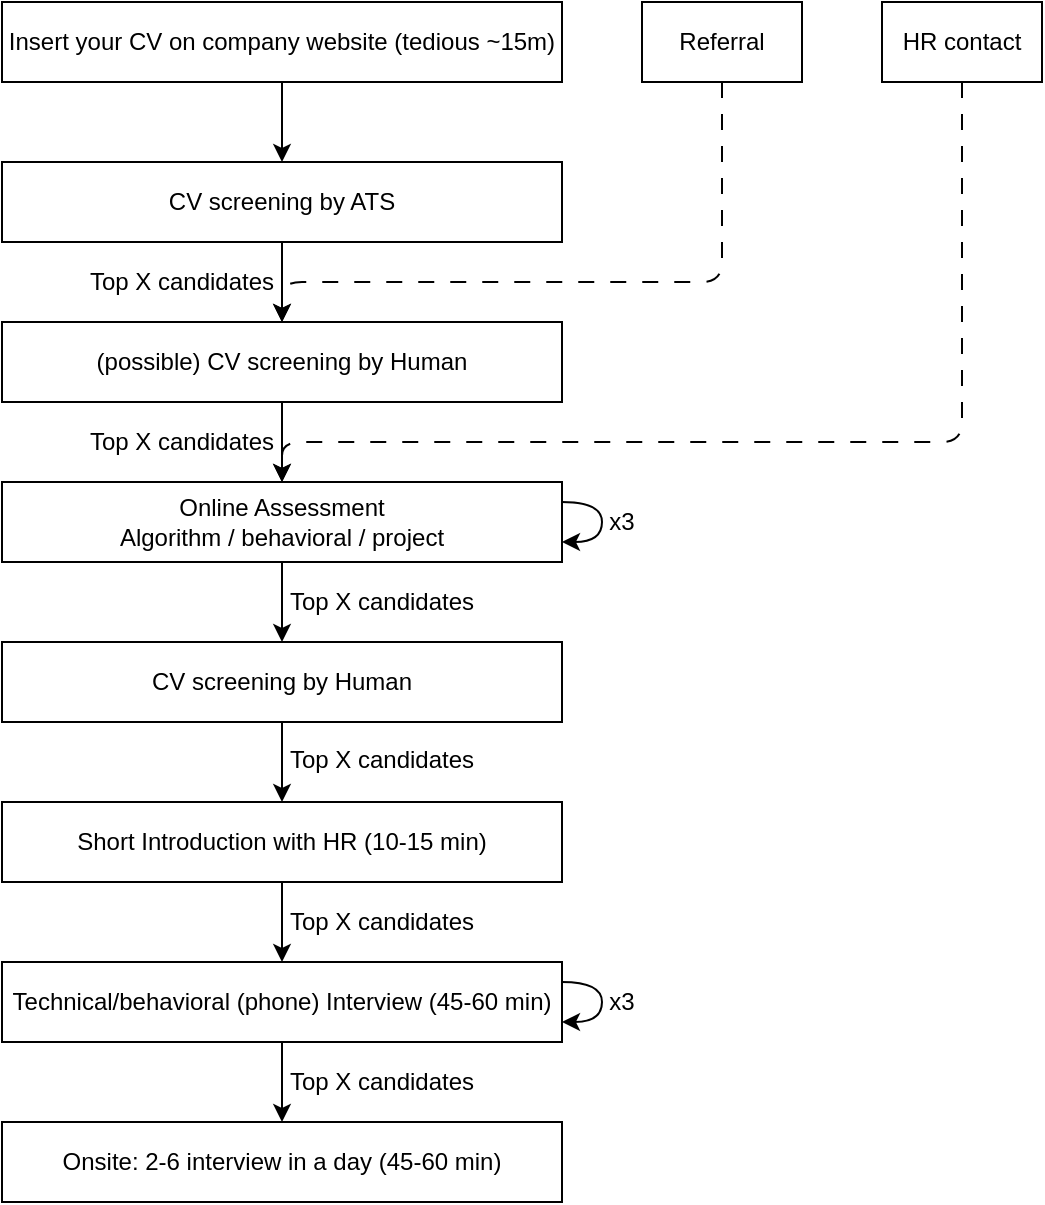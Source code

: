 <mxfile version="21.1.2" type="device">
  <diagram name="Pagina-1" id="lGb0KnOHSSYc2SH0zW3O">
    <mxGraphModel dx="685" dy="365" grid="1" gridSize="10" guides="1" tooltips="1" connect="1" arrows="1" fold="1" page="1" pageScale="1" pageWidth="827" pageHeight="1169" math="0" shadow="0">
      <root>
        <mxCell id="0" />
        <mxCell id="1" parent="0" />
        <mxCell id="AwERAYbp6y0lLwW9IT_0-45" style="edgeStyle=orthogonalEdgeStyle;rounded=0;orthogonalLoop=1;jettySize=auto;html=1;exitX=0.5;exitY=1;exitDx=0;exitDy=0;entryX=0.5;entryY=0;entryDx=0;entryDy=0;" edge="1" parent="1" source="AwERAYbp6y0lLwW9IT_0-13" target="AwERAYbp6y0lLwW9IT_0-44">
          <mxGeometry relative="1" as="geometry" />
        </mxCell>
        <mxCell id="AwERAYbp6y0lLwW9IT_0-13" value="CV screening by ATS" style="rounded=0;whiteSpace=wrap;html=1;" vertex="1" parent="1">
          <mxGeometry x="80" y="280" width="280" height="40" as="geometry" />
        </mxCell>
        <mxCell id="AwERAYbp6y0lLwW9IT_0-21" style="edgeStyle=orthogonalEdgeStyle;rounded=0;orthogonalLoop=1;jettySize=auto;html=1;exitX=0.5;exitY=1;exitDx=0;exitDy=0;entryX=0.5;entryY=0;entryDx=0;entryDy=0;" edge="1" parent="1" source="AwERAYbp6y0lLwW9IT_0-14" target="AwERAYbp6y0lLwW9IT_0-15">
          <mxGeometry relative="1" as="geometry" />
        </mxCell>
        <mxCell id="AwERAYbp6y0lLwW9IT_0-14" value="Online Assessment&lt;br&gt;Algorithm / behavioral / project" style="rounded=0;whiteSpace=wrap;html=1;" vertex="1" parent="1">
          <mxGeometry x="80" y="440" width="280" height="40" as="geometry" />
        </mxCell>
        <mxCell id="AwERAYbp6y0lLwW9IT_0-33" style="edgeStyle=orthogonalEdgeStyle;rounded=0;orthogonalLoop=1;jettySize=auto;html=1;exitX=0.5;exitY=1;exitDx=0;exitDy=0;entryX=0.5;entryY=0;entryDx=0;entryDy=0;" edge="1" parent="1" source="AwERAYbp6y0lLwW9IT_0-15" target="AwERAYbp6y0lLwW9IT_0-32">
          <mxGeometry relative="1" as="geometry" />
        </mxCell>
        <mxCell id="AwERAYbp6y0lLwW9IT_0-15" value="CV screening by Human" style="rounded=0;whiteSpace=wrap;html=1;" vertex="1" parent="1">
          <mxGeometry x="80" y="520" width="280" height="40" as="geometry" />
        </mxCell>
        <mxCell id="AwERAYbp6y0lLwW9IT_0-17" style="edgeStyle=orthogonalEdgeStyle;orthogonalLoop=1;jettySize=auto;html=1;exitX=1;exitY=0.25;exitDx=0;exitDy=0;entryX=1;entryY=0.75;entryDx=0;entryDy=0;curved=1;" edge="1" parent="1" source="AwERAYbp6y0lLwW9IT_0-14" target="AwERAYbp6y0lLwW9IT_0-14">
          <mxGeometry relative="1" as="geometry">
            <Array as="points">
              <mxPoint x="380" y="450" />
              <mxPoint x="380" y="470" />
            </Array>
          </mxGeometry>
        </mxCell>
        <mxCell id="AwERAYbp6y0lLwW9IT_0-18" value="x3" style="text;html=1;strokeColor=none;fillColor=none;align=center;verticalAlign=middle;whiteSpace=wrap;rounded=0;" vertex="1" parent="1">
          <mxGeometry x="380" y="450" width="20" height="20" as="geometry" />
        </mxCell>
        <mxCell id="AwERAYbp6y0lLwW9IT_0-25" value="Top X candidates" style="text;html=1;strokeColor=none;fillColor=none;align=center;verticalAlign=middle;whiteSpace=wrap;rounded=0;" vertex="1" parent="1">
          <mxGeometry x="120" y="410" width="100" height="20" as="geometry" />
        </mxCell>
        <mxCell id="AwERAYbp6y0lLwW9IT_0-26" value="Top X candidates" style="text;html=1;strokeColor=none;fillColor=none;align=center;verticalAlign=middle;whiteSpace=wrap;rounded=0;" vertex="1" parent="1">
          <mxGeometry x="220" y="490" width="100" height="20" as="geometry" />
        </mxCell>
        <mxCell id="AwERAYbp6y0lLwW9IT_0-31" style="edgeStyle=orthogonalEdgeStyle;rounded=0;orthogonalLoop=1;jettySize=auto;html=1;exitX=0.5;exitY=1;exitDx=0;exitDy=0;entryX=0.5;entryY=0;entryDx=0;entryDy=0;" edge="1" parent="1" source="AwERAYbp6y0lLwW9IT_0-30" target="AwERAYbp6y0lLwW9IT_0-13">
          <mxGeometry relative="1" as="geometry" />
        </mxCell>
        <mxCell id="AwERAYbp6y0lLwW9IT_0-30" value="Insert your CV on company website (tedious ~15m)" style="rounded=0;whiteSpace=wrap;html=1;" vertex="1" parent="1">
          <mxGeometry x="80" y="200" width="280" height="40" as="geometry" />
        </mxCell>
        <mxCell id="AwERAYbp6y0lLwW9IT_0-36" style="edgeStyle=orthogonalEdgeStyle;rounded=0;orthogonalLoop=1;jettySize=auto;html=1;exitX=0.5;exitY=1;exitDx=0;exitDy=0;entryX=0.5;entryY=0;entryDx=0;entryDy=0;" edge="1" parent="1" source="AwERAYbp6y0lLwW9IT_0-32" target="AwERAYbp6y0lLwW9IT_0-35">
          <mxGeometry relative="1" as="geometry" />
        </mxCell>
        <mxCell id="AwERAYbp6y0lLwW9IT_0-32" value="Short Introduction with HR (10-15 min)" style="rounded=0;whiteSpace=wrap;html=1;" vertex="1" parent="1">
          <mxGeometry x="80" y="600" width="280" height="40" as="geometry" />
        </mxCell>
        <mxCell id="AwERAYbp6y0lLwW9IT_0-34" value="Top X candidates" style="text;html=1;strokeColor=none;fillColor=none;align=center;verticalAlign=middle;whiteSpace=wrap;rounded=0;" vertex="1" parent="1">
          <mxGeometry x="220" y="569" width="100" height="20" as="geometry" />
        </mxCell>
        <mxCell id="AwERAYbp6y0lLwW9IT_0-39" style="edgeStyle=orthogonalEdgeStyle;orthogonalLoop=1;jettySize=auto;html=1;exitX=1;exitY=0.25;exitDx=0;exitDy=0;entryX=1;entryY=0.75;entryDx=0;entryDy=0;curved=1;" edge="1" parent="1" source="AwERAYbp6y0lLwW9IT_0-35" target="AwERAYbp6y0lLwW9IT_0-35">
          <mxGeometry relative="1" as="geometry">
            <mxPoint x="370" y="710" as="targetPoint" />
            <Array as="points">
              <mxPoint x="380" y="690" />
              <mxPoint x="380" y="710" />
            </Array>
          </mxGeometry>
        </mxCell>
        <mxCell id="AwERAYbp6y0lLwW9IT_0-56" style="edgeStyle=orthogonalEdgeStyle;rounded=0;orthogonalLoop=1;jettySize=auto;html=1;exitX=0.5;exitY=1;exitDx=0;exitDy=0;entryX=0.5;entryY=0;entryDx=0;entryDy=0;" edge="1" parent="1" source="AwERAYbp6y0lLwW9IT_0-35" target="AwERAYbp6y0lLwW9IT_0-55">
          <mxGeometry relative="1" as="geometry" />
        </mxCell>
        <mxCell id="AwERAYbp6y0lLwW9IT_0-35" value="Technical/behavioral (phone) Interview (45-60 min)" style="rounded=0;whiteSpace=wrap;html=1;" vertex="1" parent="1">
          <mxGeometry x="80" y="680" width="280" height="40" as="geometry" />
        </mxCell>
        <mxCell id="AwERAYbp6y0lLwW9IT_0-37" value="Top X candidates" style="text;html=1;strokeColor=none;fillColor=none;align=center;verticalAlign=middle;whiteSpace=wrap;rounded=0;" vertex="1" parent="1">
          <mxGeometry x="220" y="650" width="100" height="20" as="geometry" />
        </mxCell>
        <mxCell id="AwERAYbp6y0lLwW9IT_0-40" value="x3" style="text;html=1;strokeColor=none;fillColor=none;align=center;verticalAlign=middle;whiteSpace=wrap;rounded=0;" vertex="1" parent="1">
          <mxGeometry x="380" y="690" width="20" height="20" as="geometry" />
        </mxCell>
        <mxCell id="AwERAYbp6y0lLwW9IT_0-43" value="" style="endArrow=classic;html=1;rounded=1;entryX=0.5;entryY=0;entryDx=0;entryDy=0;dashed=1;dashPattern=8 8;exitX=0.5;exitY=1;exitDx=0;exitDy=0;" edge="1" parent="1" source="AwERAYbp6y0lLwW9IT_0-53" target="AwERAYbp6y0lLwW9IT_0-14">
          <mxGeometry width="50" height="50" relative="1" as="geometry">
            <mxPoint x="570" y="260" as="sourcePoint" />
            <mxPoint x="430" y="370" as="targetPoint" />
            <Array as="points">
              <mxPoint x="560" y="420" />
              <mxPoint x="220" y="420" />
            </Array>
          </mxGeometry>
        </mxCell>
        <mxCell id="AwERAYbp6y0lLwW9IT_0-46" style="edgeStyle=orthogonalEdgeStyle;rounded=0;orthogonalLoop=1;jettySize=auto;html=1;exitX=0.5;exitY=1;exitDx=0;exitDy=0;entryX=0.5;entryY=0;entryDx=0;entryDy=0;" edge="1" parent="1" source="AwERAYbp6y0lLwW9IT_0-44" target="AwERAYbp6y0lLwW9IT_0-14">
          <mxGeometry relative="1" as="geometry" />
        </mxCell>
        <mxCell id="AwERAYbp6y0lLwW9IT_0-44" value="(possible) CV screening by Human" style="rounded=0;whiteSpace=wrap;html=1;" vertex="1" parent="1">
          <mxGeometry x="80" y="360" width="280" height="40" as="geometry" />
        </mxCell>
        <mxCell id="AwERAYbp6y0lLwW9IT_0-47" value="Top X candidates" style="text;html=1;strokeColor=none;fillColor=none;align=center;verticalAlign=middle;whiteSpace=wrap;rounded=0;" vertex="1" parent="1">
          <mxGeometry x="120" y="330" width="100" height="20" as="geometry" />
        </mxCell>
        <mxCell id="AwERAYbp6y0lLwW9IT_0-54" style="edgeStyle=orthogonalEdgeStyle;rounded=1;orthogonalLoop=1;jettySize=auto;html=1;exitX=0.5;exitY=1;exitDx=0;exitDy=0;entryX=0.5;entryY=0;entryDx=0;entryDy=0;dashed=1;dashPattern=8 8;" edge="1" parent="1" source="AwERAYbp6y0lLwW9IT_0-52" target="AwERAYbp6y0lLwW9IT_0-44">
          <mxGeometry relative="1" as="geometry">
            <Array as="points">
              <mxPoint x="440" y="340" />
              <mxPoint x="220" y="340" />
            </Array>
          </mxGeometry>
        </mxCell>
        <mxCell id="AwERAYbp6y0lLwW9IT_0-52" value="Referral" style="rounded=0;whiteSpace=wrap;html=1;" vertex="1" parent="1">
          <mxGeometry x="400" y="200" width="80" height="40" as="geometry" />
        </mxCell>
        <mxCell id="AwERAYbp6y0lLwW9IT_0-53" value="HR contact" style="rounded=0;whiteSpace=wrap;html=1;" vertex="1" parent="1">
          <mxGeometry x="520" y="200" width="80" height="40" as="geometry" />
        </mxCell>
        <mxCell id="AwERAYbp6y0lLwW9IT_0-16" value="" style="shape=image;html=1;verticalAlign=top;verticalLabelPosition=bottom;labelBackgroundColor=#ffffff;imageAspect=0;aspect=fixed;image=https://cdn3.iconfinder.com/data/icons/social-44/63/Social_Icons-05-128.png" vertex="1" parent="1">
          <mxGeometry x="590" y="230" width="10" height="10" as="geometry" />
        </mxCell>
        <mxCell id="AwERAYbp6y0lLwW9IT_0-55" value="Onsite: 2-6 interview in a day (45-60 min)" style="rounded=0;whiteSpace=wrap;html=1;" vertex="1" parent="1">
          <mxGeometry x="80" y="760" width="280" height="40" as="geometry" />
        </mxCell>
        <mxCell id="AwERAYbp6y0lLwW9IT_0-57" value="Top X candidates" style="text;html=1;strokeColor=none;fillColor=none;align=center;verticalAlign=middle;whiteSpace=wrap;rounded=0;" vertex="1" parent="1">
          <mxGeometry x="220" y="730" width="100" height="20" as="geometry" />
        </mxCell>
      </root>
    </mxGraphModel>
  </diagram>
</mxfile>
